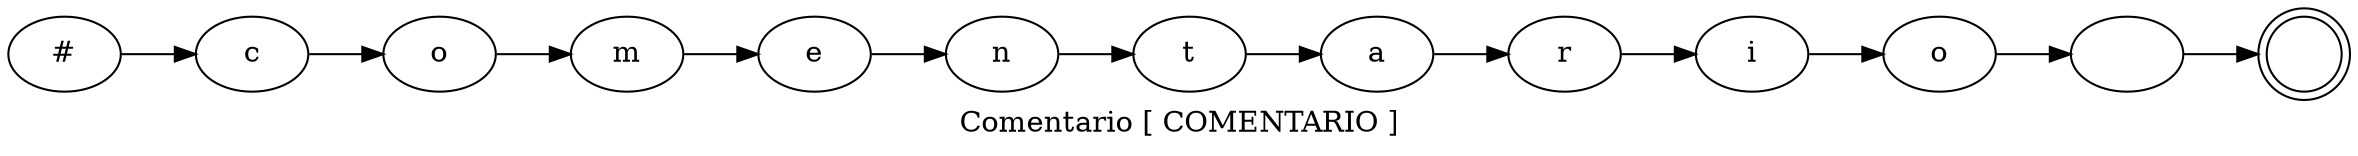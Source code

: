 digraph grafico {
rankdir=LR;
label="Comentario [ COMENTARIO ]";
node0 [label="#"];
node0 -> node1;
node1 [label="c"];
node1 -> node2;
node2 [label="o"];
node2 -> node3;
node3 [label="m"];
node3 -> node4;
node4 [label="e"];
node4 -> node5;
node5 [label="n"];
node5 -> node6;
node6 [label="t"];
node6 -> node7;
node7 [label="a"];
node7 -> node8;
node8 [label="r"];
node8 -> node9;
node9 [label="i"];
node9 -> node10;
node10 [label="o"];
node10 -> node11;
node11 [label=" "];
node11 -> node12;
node12 [label=""];
node12 [shape=doublecircle];
}
